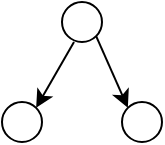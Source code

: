 <mxfile version="21.3.2" type="github">
  <diagram name="第 1 页" id="gpBTiJxRfI4om3b5RJwR">
    <mxGraphModel dx="1562" dy="846" grid="1" gridSize="10" guides="1" tooltips="1" connect="1" arrows="1" fold="1" page="1" pageScale="1" pageWidth="827" pageHeight="1169" math="0" shadow="0">
      <root>
        <mxCell id="0" />
        <mxCell id="1" parent="0" />
        <mxCell id="pmYogyaA5uFI_jdSaK_Y-1" value="" style="ellipse;whiteSpace=wrap;html=1;aspect=fixed;" vertex="1" parent="1">
          <mxGeometry x="150" y="250" width="20" height="20" as="geometry" />
        </mxCell>
        <mxCell id="pmYogyaA5uFI_jdSaK_Y-16" value="" style="endArrow=classic;html=1;rounded=0;entryX=0;entryY=0;entryDx=0;entryDy=0;exitX=1;exitY=1;exitDx=0;exitDy=0;" edge="1" parent="1" source="pmYogyaA5uFI_jdSaK_Y-1">
          <mxGeometry width="50" height="50" relative="1" as="geometry">
            <mxPoint x="160" y="270" as="sourcePoint" />
            <mxPoint x="182.929" y="302.929" as="targetPoint" />
          </mxGeometry>
        </mxCell>
        <mxCell id="pmYogyaA5uFI_jdSaK_Y-20" value="" style="ellipse;whiteSpace=wrap;html=1;aspect=fixed;" vertex="1" parent="1">
          <mxGeometry x="180" y="300" width="20" height="20" as="geometry" />
        </mxCell>
        <mxCell id="pmYogyaA5uFI_jdSaK_Y-21" value="" style="ellipse;whiteSpace=wrap;html=1;aspect=fixed;" vertex="1" parent="1">
          <mxGeometry x="120" y="300" width="20" height="20" as="geometry" />
        </mxCell>
        <mxCell id="pmYogyaA5uFI_jdSaK_Y-22" value="" style="endArrow=classic;html=1;rounded=0;entryX=1;entryY=0;entryDx=0;entryDy=0;" edge="1" parent="1" target="pmYogyaA5uFI_jdSaK_Y-21">
          <mxGeometry width="50" height="50" relative="1" as="geometry">
            <mxPoint x="156" y="270" as="sourcePoint" />
            <mxPoint x="140" y="303" as="targetPoint" />
          </mxGeometry>
        </mxCell>
      </root>
    </mxGraphModel>
  </diagram>
</mxfile>
